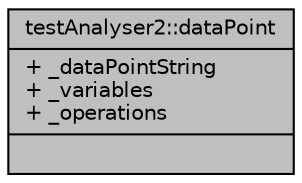 digraph "testAnalyser2::dataPoint"
{
 // INTERACTIVE_SVG=YES
 // LATEX_PDF_SIZE
  edge [fontname="Helvetica",fontsize="10",labelfontname="Helvetica",labelfontsize="10"];
  node [fontname="Helvetica",fontsize="10",shape=record];
  Node1 [label="{testAnalyser2::dataPoint\n|+ _dataPointString\l+ _variables\l+ _operations\l|}",height=0.2,width=0.4,color="black", fillcolor="grey75", style="filled", fontcolor="black",tooltip="The datapoint itself, with related information."];
}
